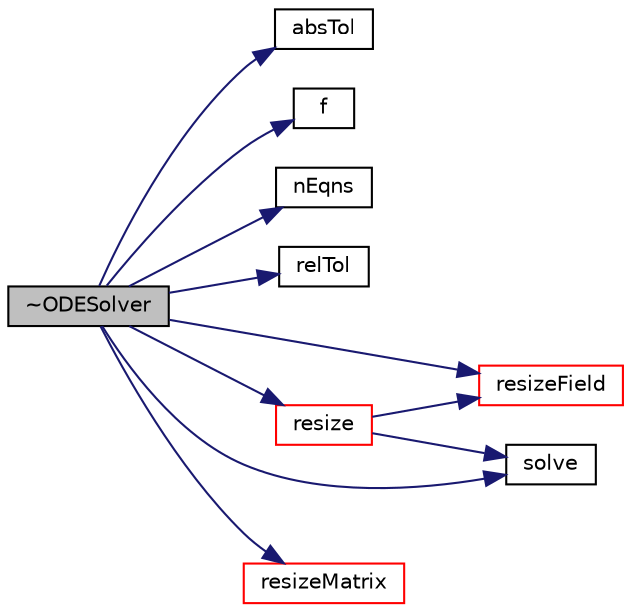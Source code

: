 digraph "~ODESolver"
{
  bgcolor="transparent";
  edge [fontname="Helvetica",fontsize="10",labelfontname="Helvetica",labelfontsize="10"];
  node [fontname="Helvetica",fontsize="10",shape=record];
  rankdir="LR";
  Node9 [label="~ODESolver",height=0.2,width=0.4,color="black", fillcolor="grey75", style="filled", fontcolor="black"];
  Node9 -> Node10 [color="midnightblue",fontsize="10",style="solid",fontname="Helvetica"];
  Node10 [label="absTol",height=0.2,width=0.4,color="black",URL="$a26689.html#a6b029f8e1ed6051108cc20c2fb6dc418",tooltip="Return access to the absolute tolerance field. "];
  Node9 -> Node11 [color="midnightblue",fontsize="10",style="solid",fontname="Helvetica"];
  Node11 [label="f",height=0.2,width=0.4,color="black",URL="$a18335.html#a888be93833ac7a23170555c69c690288"];
  Node9 -> Node12 [color="midnightblue",fontsize="10",style="solid",fontname="Helvetica"];
  Node12 [label="nEqns",height=0.2,width=0.4,color="black",URL="$a26689.html#aab278677ce254c726b8859d3832ec12f",tooltip="Return the number of equations to solve. "];
  Node9 -> Node13 [color="midnightblue",fontsize="10",style="solid",fontname="Helvetica"];
  Node13 [label="relTol",height=0.2,width=0.4,color="black",URL="$a26689.html#aaa2454c78f09361728dfc8f09d2ecb05",tooltip="Return access to the relative tolerance field. "];
  Node9 -> Node14 [color="midnightblue",fontsize="10",style="solid",fontname="Helvetica"];
  Node14 [label="resize",height=0.2,width=0.4,color="red",URL="$a26689.html#acf0d23e4e2bb153ff62f004be1521ba4",tooltip="Resize the ODE solver. "];
  Node14 -> Node61 [color="midnightblue",fontsize="10",style="solid",fontname="Helvetica"];
  Node61 [label="resizeField",height=0.2,width=0.4,color="red",URL="$a26689.html#aef2c9a36849516ea3c2071e0cc1628cb"];
  Node14 -> Node64 [color="midnightblue",fontsize="10",style="solid",fontname="Helvetica"];
  Node64 [label="solve",height=0.2,width=0.4,color="black",URL="$a26689.html#af8a10009f468a3db8d07f3d8d92e10cb",tooltip="Solve the ODE system as far as possible upto dxTry. "];
  Node9 -> Node61 [color="midnightblue",fontsize="10",style="solid",fontname="Helvetica"];
  Node9 -> Node65 [color="midnightblue",fontsize="10",style="solid",fontname="Helvetica"];
  Node65 [label="resizeMatrix",height=0.2,width=0.4,color="red",URL="$a26689.html#a94398c3b77b8b6aa95cc24d610246a3e"];
  Node9 -> Node64 [color="midnightblue",fontsize="10",style="solid",fontname="Helvetica"];
}
